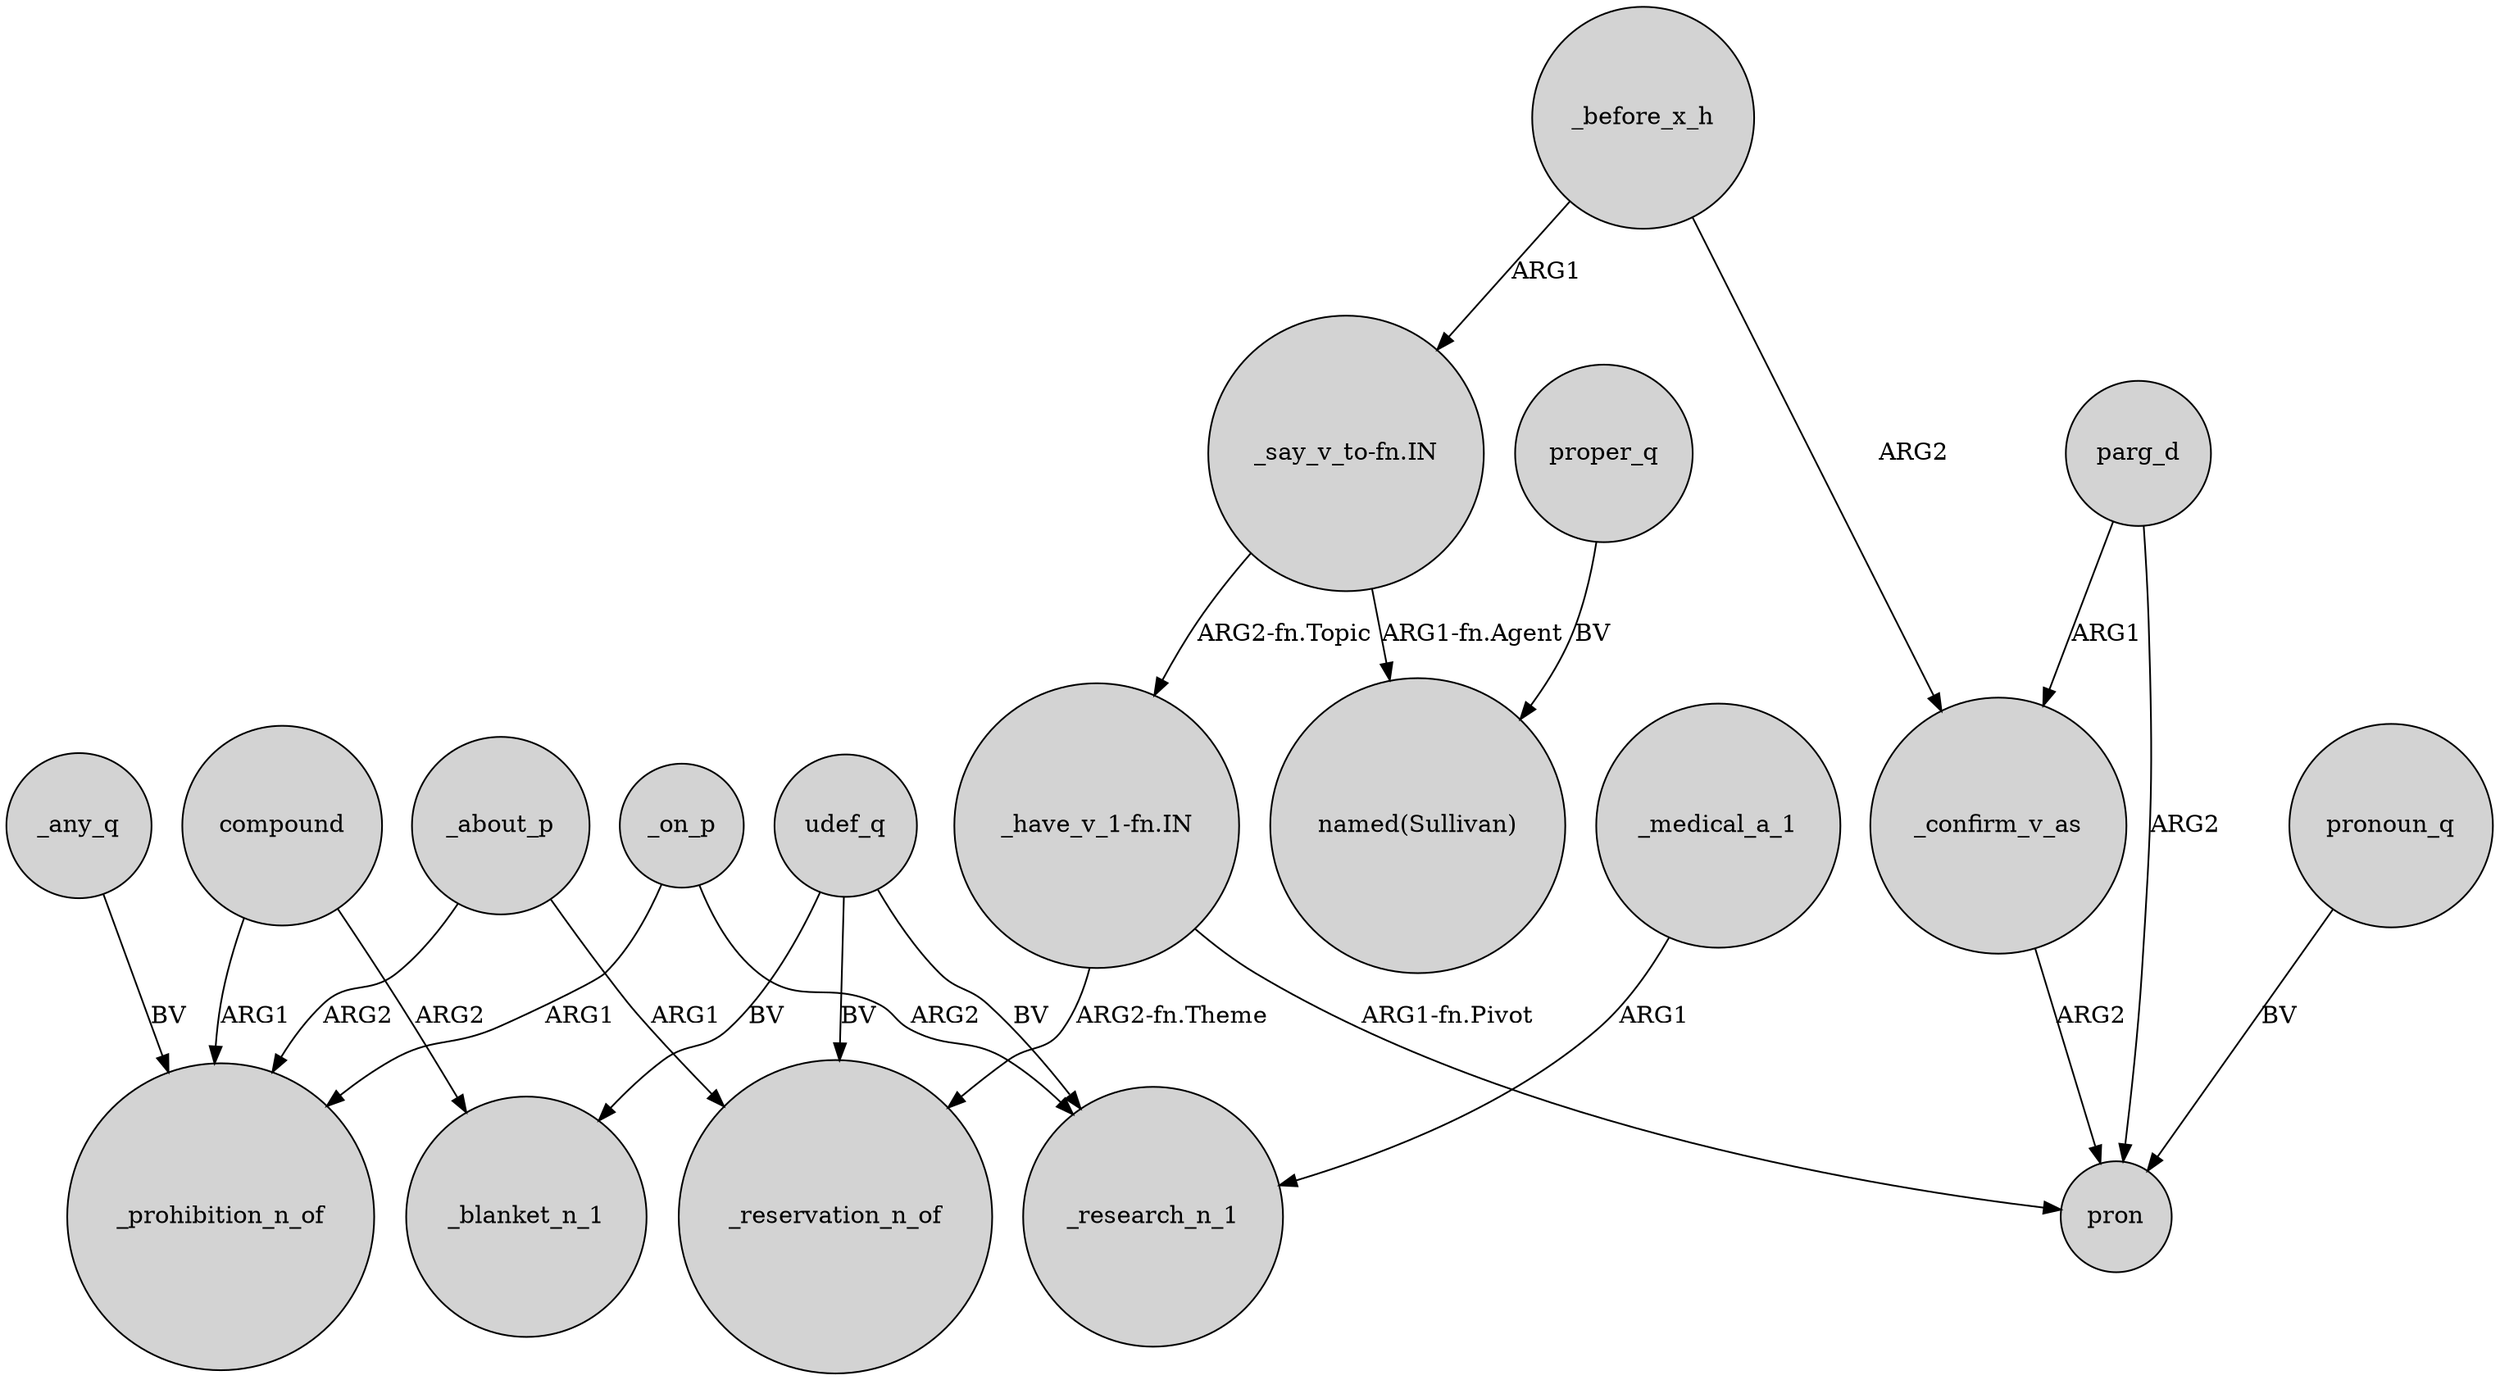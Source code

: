 digraph {
	node [shape=circle style=filled]
	_any_q -> _prohibition_n_of [label=BV]
	parg_d -> _confirm_v_as [label=ARG1]
	_medical_a_1 -> _research_n_1 [label=ARG1]
	_before_x_h -> "_say_v_to-fn.IN" [label=ARG1]
	_before_x_h -> _confirm_v_as [label=ARG2]
	_about_p -> _prohibition_n_of [label=ARG2]
	_on_p -> _prohibition_n_of [label=ARG1]
	"_have_v_1-fn.IN" -> _reservation_n_of [label="ARG2-fn.Theme"]
	_about_p -> _reservation_n_of [label=ARG1]
	udef_q -> _research_n_1 [label=BV]
	udef_q -> _reservation_n_of [label=BV]
	"_have_v_1-fn.IN" -> pron [label="ARG1-fn.Pivot"]
	parg_d -> pron [label=ARG2]
	_confirm_v_as -> pron [label=ARG2]
	"_say_v_to-fn.IN" -> "named(Sullivan)" [label="ARG1-fn.Agent"]
	proper_q -> "named(Sullivan)" [label=BV]
	pronoun_q -> pron [label=BV]
	udef_q -> _blanket_n_1 [label=BV]
	_on_p -> _research_n_1 [label=ARG2]
	compound -> _prohibition_n_of [label=ARG1]
	"_say_v_to-fn.IN" -> "_have_v_1-fn.IN" [label="ARG2-fn.Topic"]
	compound -> _blanket_n_1 [label=ARG2]
}
